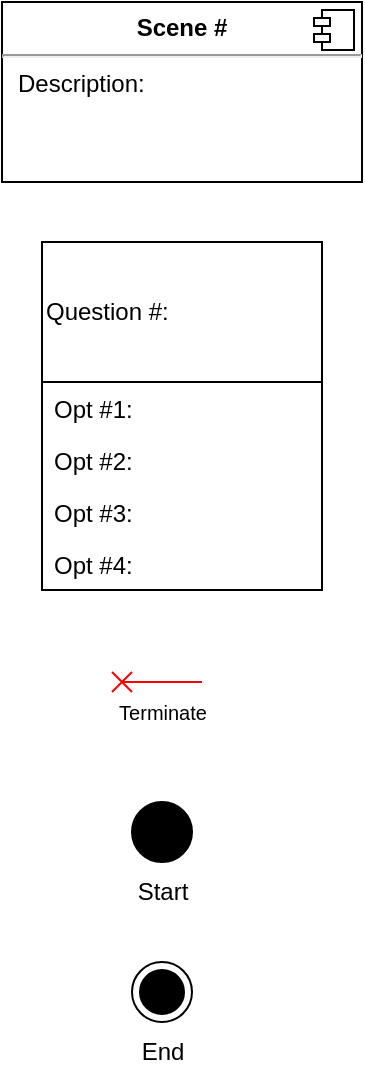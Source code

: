 <mxfile version="21.6.8" type="github">
  <diagram name="Page-1" id="AQs57PXgsGD-zcUtLHHk">
    <mxGraphModel dx="1326" dy="733" grid="1" gridSize="10" guides="1" tooltips="1" connect="1" arrows="1" fold="1" page="1" pageScale="1" pageWidth="850" pageHeight="1100" math="0" shadow="0">
      <root>
        <mxCell id="0" />
        <mxCell id="1" parent="0" />
        <mxCell id="a6gklqWP3DV6brZuFsVB-33" value="&lt;p style=&quot;margin:0px;margin-top:6px;text-align:center;&quot;&gt;&lt;b&gt;Scene #&lt;/b&gt;&lt;/p&gt;&lt;hr&gt;&lt;p style=&quot;margin:0px;margin-left:8px;&quot;&gt;Description:&amp;nbsp;&lt;/p&gt;" style="align=left;overflow=fill;html=1;dropTarget=0;whiteSpace=wrap;" vertex="1" parent="1">
          <mxGeometry x="20" y="20" width="180" height="90" as="geometry" />
        </mxCell>
        <mxCell id="a6gklqWP3DV6brZuFsVB-34" value="" style="shape=component;jettyWidth=8;jettyHeight=4;" vertex="1" parent="a6gklqWP3DV6brZuFsVB-33">
          <mxGeometry x="1" width="20" height="20" relative="1" as="geometry">
            <mxPoint x="-24" y="4" as="offset" />
          </mxGeometry>
        </mxCell>
        <mxCell id="a6gklqWP3DV6brZuFsVB-35" value="Question #:" style="swimlane;fontStyle=0;childLayout=stackLayout;horizontal=1;startSize=70;fillColor=none;horizontalStack=0;resizeParent=1;resizeParentMax=0;resizeLast=0;collapsible=1;marginBottom=0;whiteSpace=wrap;html=1;align=left;" vertex="1" parent="1">
          <mxGeometry x="40" y="140" width="140" height="174" as="geometry" />
        </mxCell>
        <mxCell id="a6gklqWP3DV6brZuFsVB-41" value="Opt #1:" style="text;strokeColor=none;fillColor=none;align=left;verticalAlign=top;spacingLeft=4;spacingRight=4;overflow=hidden;rotatable=0;points=[[0,0.5],[1,0.5]];portConstraint=eastwest;whiteSpace=wrap;html=1;" vertex="1" parent="a6gklqWP3DV6brZuFsVB-35">
          <mxGeometry y="70" width="140" height="26" as="geometry" />
        </mxCell>
        <mxCell id="a6gklqWP3DV6brZuFsVB-40" value="Opt #2:" style="text;strokeColor=none;fillColor=none;align=left;verticalAlign=top;spacingLeft=4;spacingRight=4;overflow=hidden;rotatable=0;points=[[0,0.5],[1,0.5]];portConstraint=eastwest;whiteSpace=wrap;html=1;" vertex="1" parent="a6gklqWP3DV6brZuFsVB-35">
          <mxGeometry y="96" width="140" height="26" as="geometry" />
        </mxCell>
        <mxCell id="a6gklqWP3DV6brZuFsVB-39" value="Opt #3:" style="text;strokeColor=none;fillColor=none;align=left;verticalAlign=top;spacingLeft=4;spacingRight=4;overflow=hidden;rotatable=0;points=[[0,0.5],[1,0.5]];portConstraint=eastwest;whiteSpace=wrap;html=1;" vertex="1" parent="a6gklqWP3DV6brZuFsVB-35">
          <mxGeometry y="122" width="140" height="26" as="geometry" />
        </mxCell>
        <mxCell id="a6gklqWP3DV6brZuFsVB-36" value="Opt #4:" style="text;strokeColor=none;fillColor=none;align=left;verticalAlign=top;spacingLeft=4;spacingRight=4;overflow=hidden;rotatable=0;points=[[0,0.5],[1,0.5]];portConstraint=eastwest;whiteSpace=wrap;html=1;" vertex="1" parent="a6gklqWP3DV6brZuFsVB-35">
          <mxGeometry y="148" width="140" height="26" as="geometry" />
        </mxCell>
        <mxCell id="a6gklqWP3DV6brZuFsVB-42" value="" style="endArrow=none;startArrow=sysMLx;endFill=0;startFill=0;html=1;verticalAlign=bottom;labelBackgroundColor=none;strokeWidth=1;startSize=8;rounded=0;strokeColor=#FF0000;" edge="1" parent="1">
          <mxGeometry width="160" relative="1" as="geometry">
            <mxPoint x="80" y="360" as="sourcePoint" />
            <mxPoint x="120" y="360" as="targetPoint" />
          </mxGeometry>
        </mxCell>
        <mxCell id="a6gklqWP3DV6brZuFsVB-43" value="&lt;font style=&quot;font-size: 10px;&quot;&gt;Terminate&lt;/font&gt;" style="text;html=1;align=center;verticalAlign=middle;resizable=0;points=[];autosize=1;strokeColor=none;fillColor=none;" vertex="1" parent="1">
          <mxGeometry x="65" y="360" width="70" height="30" as="geometry" />
        </mxCell>
        <mxCell id="a6gklqWP3DV6brZuFsVB-44" value="" style="ellipse;fillColor=strokeColor;html=1;" vertex="1" parent="1">
          <mxGeometry x="85" y="420" width="30" height="30" as="geometry" />
        </mxCell>
        <mxCell id="a6gklqWP3DV6brZuFsVB-45" value="" style="ellipse;html=1;shape=endState;fillColor=strokeColor;" vertex="1" parent="1">
          <mxGeometry x="85" y="500" width="30" height="30" as="geometry" />
        </mxCell>
        <mxCell id="a6gklqWP3DV6brZuFsVB-46" value="Start" style="text;html=1;align=center;verticalAlign=middle;resizable=0;points=[];autosize=1;strokeColor=none;fillColor=none;" vertex="1" parent="1">
          <mxGeometry x="75" y="450" width="50" height="30" as="geometry" />
        </mxCell>
        <mxCell id="a6gklqWP3DV6brZuFsVB-47" value="End" style="text;html=1;align=center;verticalAlign=middle;resizable=0;points=[];autosize=1;strokeColor=none;fillColor=none;" vertex="1" parent="1">
          <mxGeometry x="80" y="530" width="40" height="30" as="geometry" />
        </mxCell>
      </root>
    </mxGraphModel>
  </diagram>
</mxfile>

